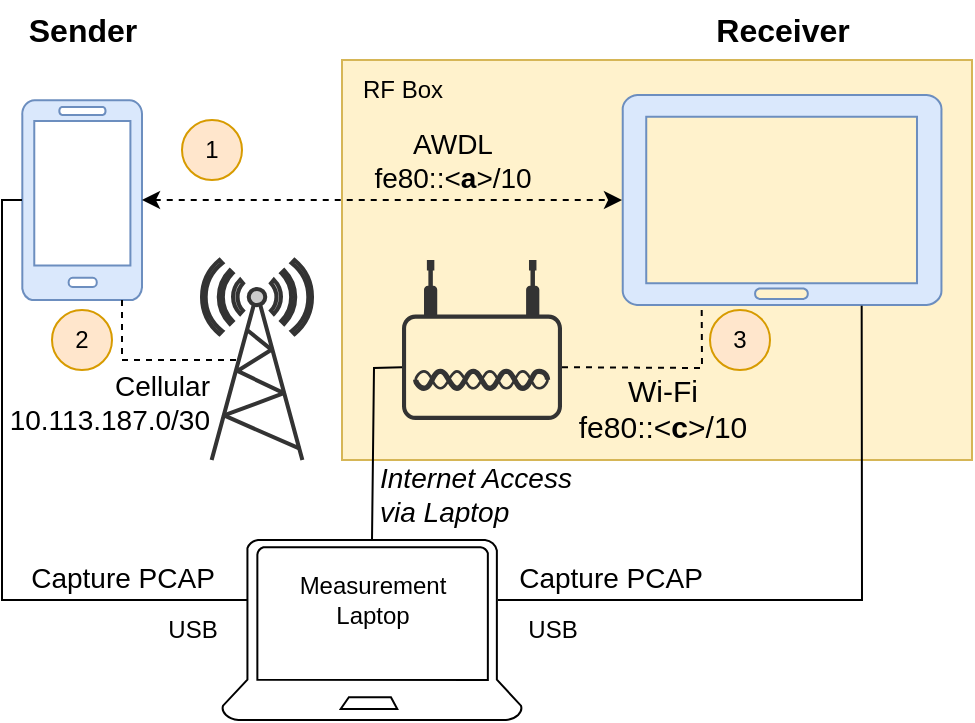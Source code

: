 <mxfile version="24.5.3" type="device">
  <diagram name="Page-1" id="tMPGpnKy-ZowUA-VL0b9">
    <mxGraphModel dx="468" dy="275" grid="1" gridSize="10" guides="1" tooltips="1" connect="1" arrows="1" fold="1" page="1" pageScale="1" pageWidth="850" pageHeight="1100" math="0" shadow="0">
      <root>
        <mxCell id="0" />
        <mxCell id="1" parent="0" />
        <mxCell id="voaq_ugr3uCPQvjhjeNq-1" value="" style="rounded=0;whiteSpace=wrap;html=1;fillColor=#fff2cc;strokeColor=#d6b656;" parent="1" vertex="1">
          <mxGeometry x="260" y="40" width="315" height="200" as="geometry" />
        </mxCell>
        <mxCell id="GLRb8waI0ZLwu5YfJsHA-3" value="" style="verticalLabelPosition=bottom;html=1;verticalAlign=top;align=center;shape=mxgraph.azure.mobile;pointerEvents=1;fillColor=#dae8fc;strokeColor=#6c8ebf;" parent="1" vertex="1">
          <mxGeometry x="100" y="60" width="60" height="100" as="geometry" />
        </mxCell>
        <mxCell id="GLRb8waI0ZLwu5YfJsHA-5" value="" style="verticalLabelPosition=bottom;html=1;verticalAlign=top;align=center;shape=mxgraph.azure.tablet;pointerEvents=1;fillColor=#dae8fc;strokeColor=#6c8ebf;" parent="1" vertex="1">
          <mxGeometry x="400" y="57.5" width="160" height="105" as="geometry" />
        </mxCell>
        <mxCell id="voaq_ugr3uCPQvjhjeNq-2" value="RF Box" style="text;html=1;align=center;verticalAlign=middle;resizable=0;points=[];autosize=1;strokeColor=none;fillColor=none;" parent="1" vertex="1">
          <mxGeometry x="260" y="40" width="60" height="30" as="geometry" />
        </mxCell>
        <mxCell id="voaq_ugr3uCPQvjhjeNq-3" value="AWDL&lt;br&gt;&lt;div style=&quot;font-size: 14px;&quot;&gt;fe80::&amp;lt;&lt;b&gt;a&lt;/b&gt;&amp;gt;/10&lt;br style=&quot;font-size: 14px;&quot;&gt;&lt;/div&gt;" style="endArrow=classic;dashed=1;html=1;strokeWidth=1;rounded=0;exitX=1;exitY=0.5;exitDx=0;exitDy=0;exitPerimeter=0;entryX=0;entryY=0.5;entryDx=0;entryDy=0;entryPerimeter=0;startArrow=classic;startFill=1;endFill=1;fontStyle=0;fontSize=14;labelBorderColor=none;textShadow=0;spacingLeft=0;spacingRight=0;spacing=2;labelBackgroundColor=none;verticalAlign=bottom;" parent="1" source="GLRb8waI0ZLwu5YfJsHA-3" target="GLRb8waI0ZLwu5YfJsHA-5" edge="1">
          <mxGeometry x="0.286" width="50" height="50" relative="1" as="geometry">
            <mxPoint x="360" y="250" as="sourcePoint" />
            <mxPoint x="410" y="200" as="targetPoint" />
            <mxPoint as="offset" />
          </mxGeometry>
        </mxCell>
        <mxCell id="voaq_ugr3uCPQvjhjeNq-4" value="Sender" style="text;html=1;align=center;verticalAlign=middle;resizable=0;points=[];autosize=1;strokeColor=none;fillColor=none;fontSize=16;fontStyle=1" parent="1" vertex="1">
          <mxGeometry x="90" y="10" width="80" height="30" as="geometry" />
        </mxCell>
        <mxCell id="voaq_ugr3uCPQvjhjeNq-8" value="&lt;div&gt;Capture PCAP&lt;/div&gt;" style="endArrow=none;html=1;rounded=0;exitX=0;exitY=0.5;exitDx=0;exitDy=0;exitPerimeter=0;fontSize=14;fontStyle=0;verticalAlign=bottom;" parent="1" source="GLRb8waI0ZLwu5YfJsHA-3" edge="1">
          <mxGeometry x="0.622" width="50" height="50" relative="1" as="geometry">
            <mxPoint x="360" y="220" as="sourcePoint" />
            <mxPoint x="213" y="310" as="targetPoint" />
            <Array as="points">
              <mxPoint x="90" y="110" />
              <mxPoint x="90" y="310" />
            </Array>
            <mxPoint as="offset" />
          </mxGeometry>
        </mxCell>
        <mxCell id="voaq_ugr3uCPQvjhjeNq-9" value="USB" style="text;html=1;align=center;verticalAlign=middle;resizable=0;points=[];autosize=1;strokeColor=none;fillColor=none;" parent="1" vertex="1">
          <mxGeometry x="160" y="310" width="50" height="30" as="geometry" />
        </mxCell>
        <mxCell id="voaq_ugr3uCPQvjhjeNq-10" value="Receiver" style="text;html=1;align=center;verticalAlign=middle;resizable=0;points=[];autosize=1;strokeColor=none;fillColor=none;fontSize=16;fontStyle=1" parent="1" vertex="1">
          <mxGeometry x="435" y="10" width="90" height="30" as="geometry" />
        </mxCell>
        <mxCell id="voaq_ugr3uCPQvjhjeNq-11" value="&lt;div&gt;Capture PCAP&lt;/div&gt;" style="endArrow=none;html=1;rounded=0;entryX=0.749;entryY=1.003;entryDx=0;entryDy=0;entryPerimeter=0;fontStyle=0;fontSize=14;verticalAlign=bottom;" parent="1" target="GLRb8waI0ZLwu5YfJsHA-5" edge="1">
          <mxGeometry x="-0.66" width="50" height="50" relative="1" as="geometry">
            <mxPoint x="338" y="310" as="sourcePoint" />
            <mxPoint x="410" y="170" as="targetPoint" />
            <Array as="points">
              <mxPoint x="520" y="310" />
            </Array>
            <mxPoint as="offset" />
          </mxGeometry>
        </mxCell>
        <mxCell id="voaq_ugr3uCPQvjhjeNq-12" value="USB" style="text;html=1;align=center;verticalAlign=middle;resizable=0;points=[];autosize=1;strokeColor=none;fillColor=none;" parent="1" vertex="1">
          <mxGeometry x="340" y="310" width="50" height="30" as="geometry" />
        </mxCell>
        <mxCell id="voaq_ugr3uCPQvjhjeNq-13" value="&lt;div&gt;Measurement&lt;/div&gt;&lt;div&gt;Laptop&lt;br&gt;&lt;/div&gt;" style="text;html=1;align=center;verticalAlign=middle;resizable=0;points=[];autosize=1;strokeColor=none;fillColor=none;" parent="1" vertex="1">
          <mxGeometry x="225" y="290" width="100" height="40" as="geometry" />
        </mxCell>
        <mxCell id="voaq_ugr3uCPQvjhjeNq-14" value="" style="points=[[0.03,0.36,0],[0.18,0,0],[0.5,0.34,0],[0.82,0,0],[0.97,0.36,0],[1,0.67,0],[0.975,0.975,0],[0.5,1,0],[0.025,0.975,0],[0,0.67,0]];verticalLabelPosition=bottom;sketch=0;html=1;verticalAlign=top;aspect=fixed;align=center;pointerEvents=1;shape=mxgraph.cisco19.wireless_access_point;fillColor=#333333;strokeColor=none;" parent="1" vertex="1">
          <mxGeometry x="290" y="140" width="80" height="80" as="geometry" />
        </mxCell>
        <mxCell id="voaq_ugr3uCPQvjhjeNq-16" value="&lt;div&gt;Wi-Fi&lt;br&gt;&lt;/div&gt;&lt;div&gt;fe80::&amp;lt;&lt;b&gt;c&lt;/b&gt;&amp;gt;/10&lt;br&gt;&lt;/div&gt;" style="endArrow=none;dashed=1;html=1;rounded=0;exitX=1;exitY=0.67;exitDx=0;exitDy=0;exitPerimeter=0;entryX=0.249;entryY=0.997;entryDx=0;entryDy=0;entryPerimeter=0;fontStyle=0;fontSize=15;labelBorderColor=none;textShadow=0;labelBackgroundColor=none;verticalAlign=top;spacing=-2;" parent="1" source="voaq_ugr3uCPQvjhjeNq-14" target="GLRb8waI0ZLwu5YfJsHA-5" edge="1">
          <mxGeometry x="-0.018" width="50" height="50" relative="1" as="geometry">
            <mxPoint x="360" y="290" as="sourcePoint" />
            <mxPoint x="410" y="240" as="targetPoint" />
            <Array as="points">
              <mxPoint x="440" y="194" />
            </Array>
            <mxPoint as="offset" />
          </mxGeometry>
        </mxCell>
        <mxCell id="voaq_ugr3uCPQvjhjeNq-22" value="&lt;div&gt;Internet Access&lt;/div&gt;&lt;div&gt;via Laptop&lt;br&gt;&lt;/div&gt;" style="endArrow=none;html=1;rounded=0;exitX=0.5;exitY=0;exitDx=0;exitDy=0;exitPerimeter=0;fontStyle=2;fontSize=14;labelBorderColor=none;textShadow=0;labelBackgroundColor=none;verticalAlign=middle;labelPosition=right;verticalLabelPosition=middle;align=left;spacingLeft=2;entryX=0;entryY=0.67;entryDx=0;entryDy=0;entryPerimeter=0;" parent="1" source="voaq_ugr3uCPQvjhjeNq-6" target="voaq_ugr3uCPQvjhjeNq-14" edge="1">
          <mxGeometry x="-0.542" width="50" height="50" relative="1" as="geometry">
            <mxPoint x="180" y="220" as="sourcePoint" />
            <mxPoint x="291" y="200" as="targetPoint" />
            <Array as="points">
              <mxPoint x="276" y="194" />
            </Array>
            <mxPoint as="offset" />
          </mxGeometry>
        </mxCell>
        <mxCell id="voaq_ugr3uCPQvjhjeNq-6" value="" style="verticalLabelPosition=bottom;html=1;verticalAlign=top;align=center;strokeColor=default;fillColor=#FFFFFF;shape=mxgraph.azure.laptop;pointerEvents=1;" parent="1" vertex="1">
          <mxGeometry x="200" y="280" width="150" height="90" as="geometry" />
        </mxCell>
        <mxCell id="voaq_ugr3uCPQvjhjeNq-23" value="" style="fontColor=#0066CC;verticalAlign=top;verticalLabelPosition=bottom;labelPosition=center;align=center;html=1;outlineConnect=0;fillColor=#CCCCCC;strokeColor=#333333;gradientColor=none;gradientDirection=north;strokeWidth=2;shape=mxgraph.networks.radio_tower;" parent="1" vertex="1">
          <mxGeometry x="190" y="140" width="55" height="100" as="geometry" />
        </mxCell>
        <mxCell id="voaq_ugr3uCPQvjhjeNq-24" value="&lt;div style=&quot;font-size: 14px;&quot;&gt;&lt;span style=&quot;background-color: initial;&quot;&gt;Cellular&lt;/span&gt;&lt;/div&gt;&lt;div style=&quot;font-size: 14px;&quot;&gt;&lt;span style=&quot;background-color: initial;&quot;&gt;10.113.187.0/30&lt;/span&gt;&lt;br&gt;&lt;/div&gt;" style="endArrow=none;dashed=1;html=1;rounded=0;entryX=0.33;entryY=0.5;entryDx=0;entryDy=0;entryPerimeter=0;fontStyle=0;fontSize=14;labelBorderColor=none;textShadow=0;labelBackgroundColor=none;verticalAlign=top;align=right;spacing=0;" parent="1" target="voaq_ugr3uCPQvjhjeNq-23" edge="1">
          <mxGeometry x="0.656" width="50" height="50" relative="1" as="geometry">
            <mxPoint x="150" y="160" as="sourcePoint" />
            <mxPoint x="410" y="200" as="targetPoint" />
            <Array as="points">
              <mxPoint x="150" y="190" />
            </Array>
            <mxPoint as="offset" />
          </mxGeometry>
        </mxCell>
        <mxCell id="RHVGhRYyqxNj4GJr4SZu-1" value="1" style="ellipse;whiteSpace=wrap;html=1;fillColor=#ffe6cc;strokeColor=#d79b00;" parent="1" vertex="1">
          <mxGeometry x="180" y="70" width="30" height="30" as="geometry" />
        </mxCell>
        <mxCell id="RHVGhRYyqxNj4GJr4SZu-2" value="3" style="ellipse;whiteSpace=wrap;html=1;fillColor=#ffe6cc;strokeColor=#d79b00;" parent="1" vertex="1">
          <mxGeometry x="444" y="165" width="30" height="30" as="geometry" />
        </mxCell>
        <mxCell id="RHVGhRYyqxNj4GJr4SZu-3" value="2" style="ellipse;whiteSpace=wrap;html=1;fillColor=#ffe6cc;strokeColor=#d79b00;" parent="1" vertex="1">
          <mxGeometry x="115" y="165" width="30" height="30" as="geometry" />
        </mxCell>
      </root>
    </mxGraphModel>
  </diagram>
</mxfile>

